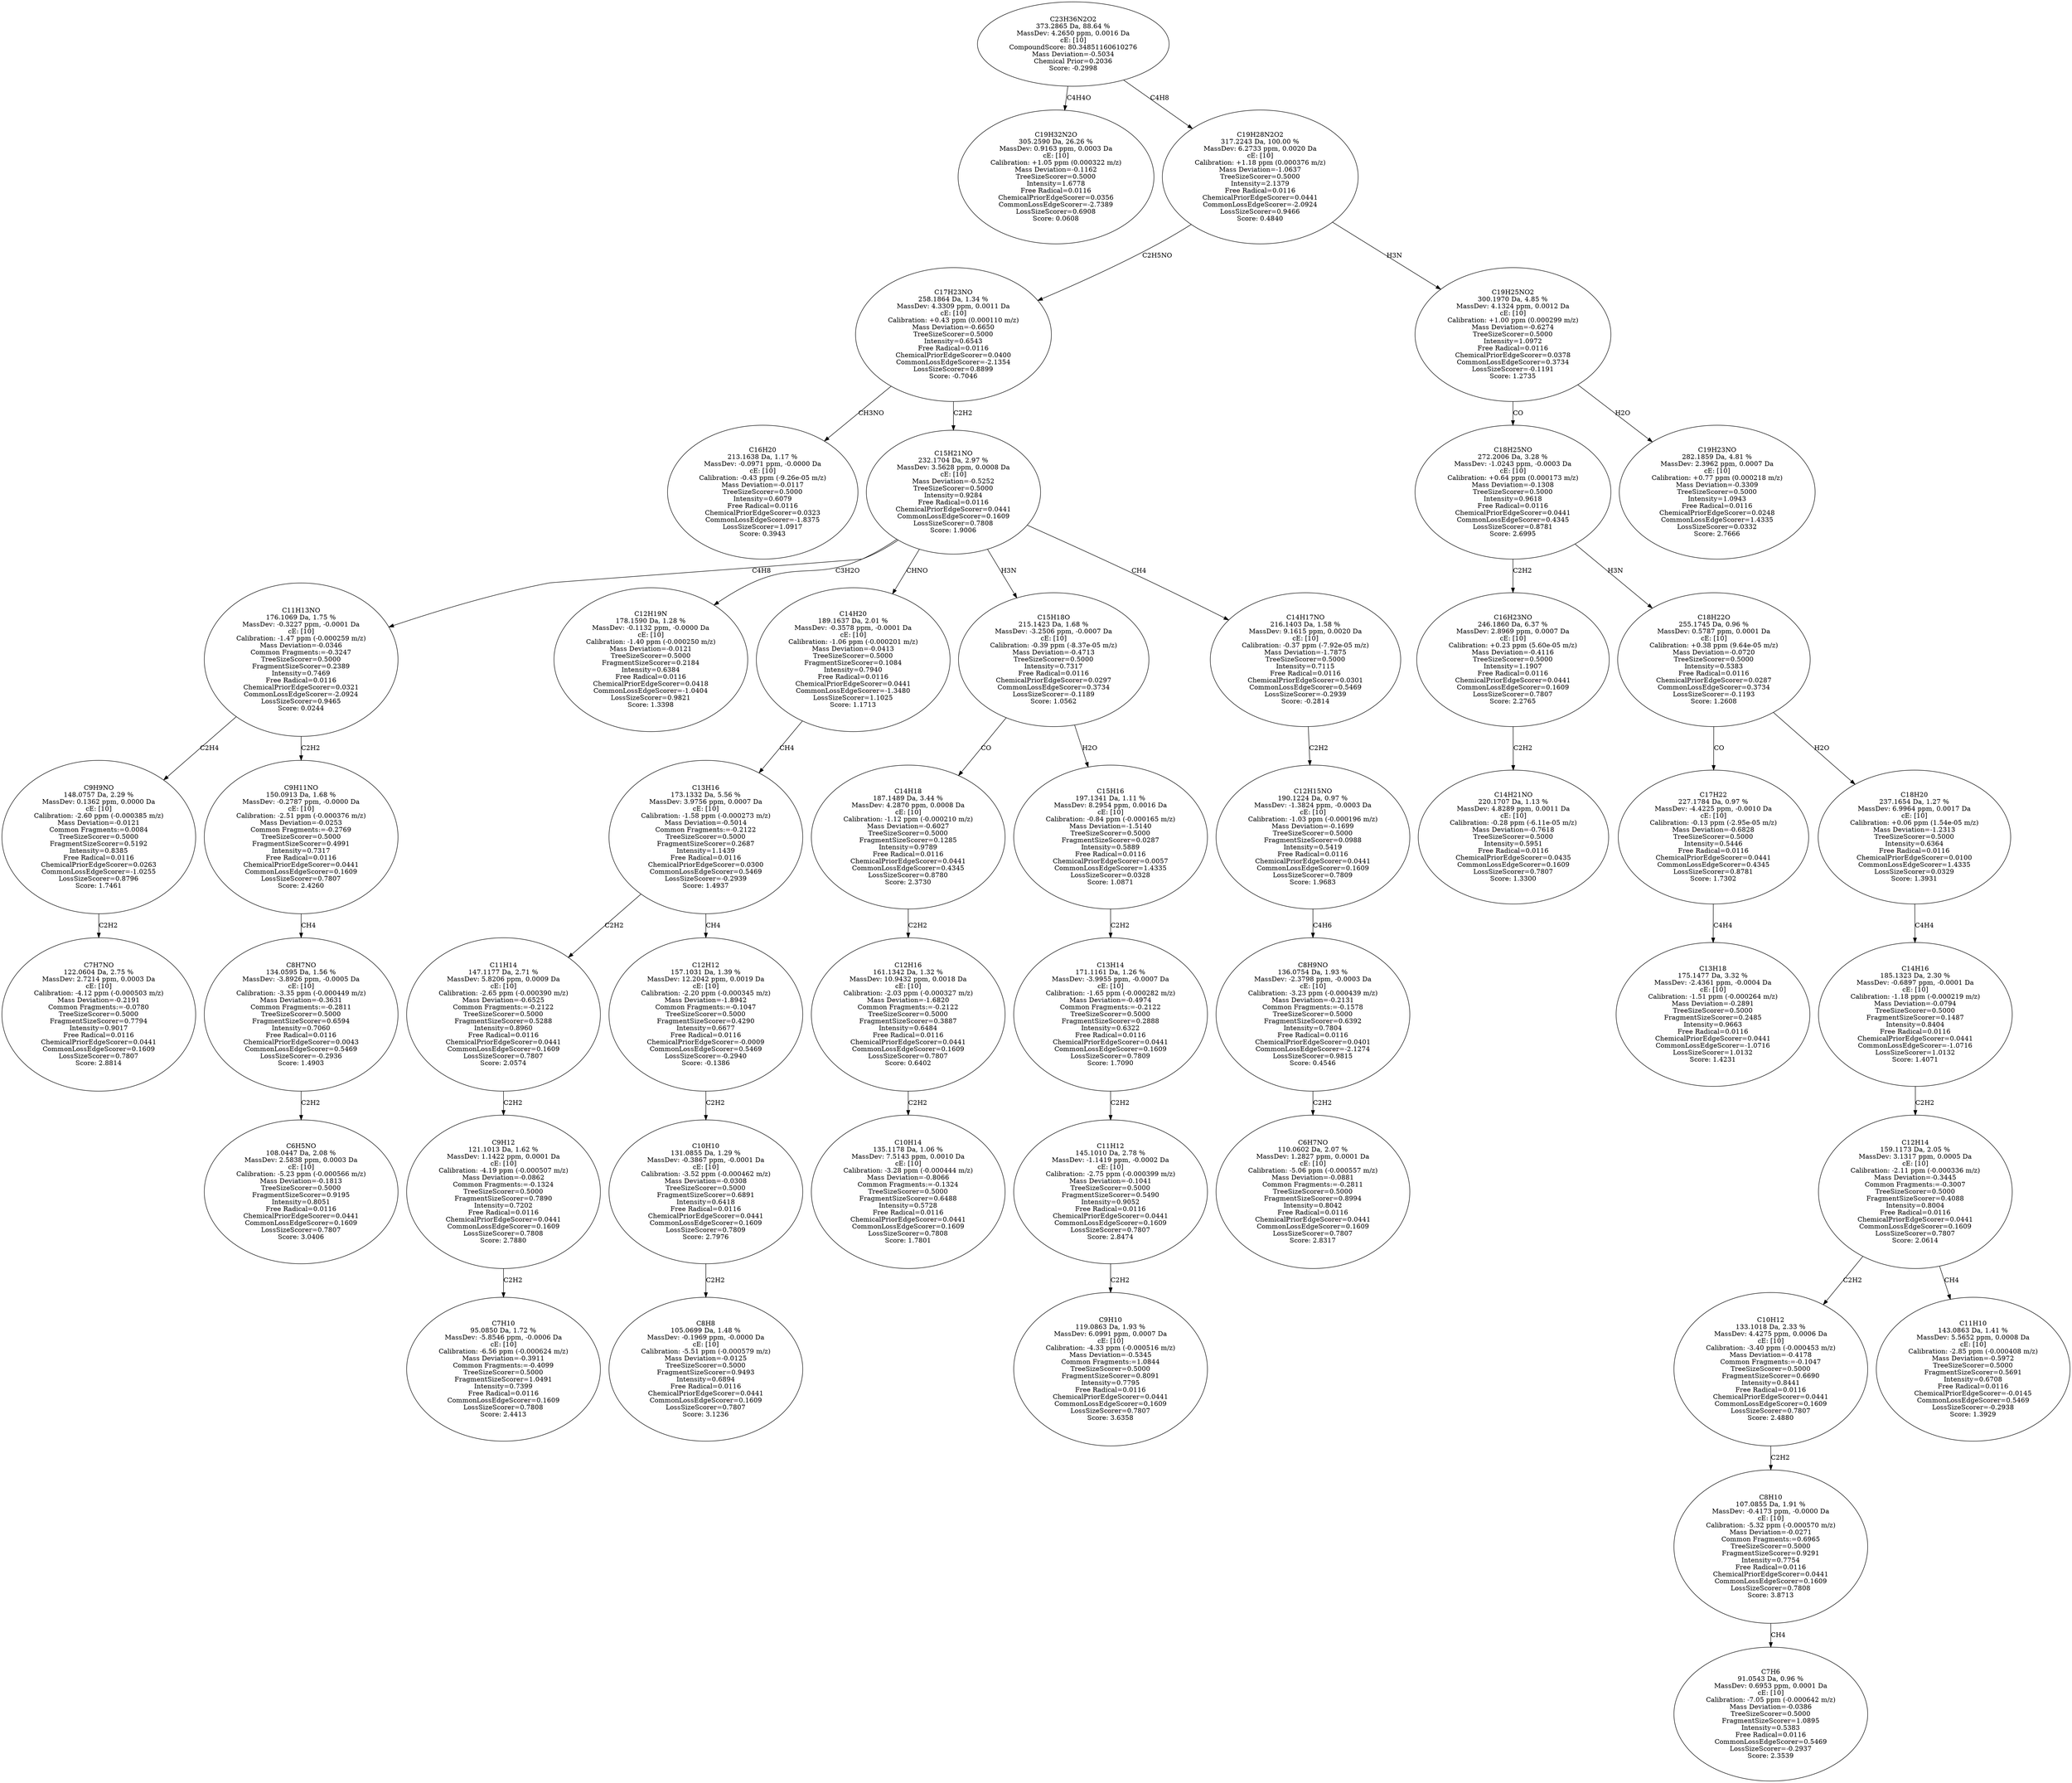 strict digraph {
v1 [label="C19H32N2O\n305.2590 Da, 26.26 %\nMassDev: 0.9163 ppm, 0.0003 Da\ncE: [10]\nCalibration: +1.05 ppm (0.000322 m/z)\nMass Deviation=-0.1162\nTreeSizeScorer=0.5000\nIntensity=1.6778\nFree Radical=0.0116\nChemicalPriorEdgeScorer=0.0356\nCommonLossEdgeScorer=-2.7389\nLossSizeScorer=0.6908\nScore: 0.0608"];
v2 [label="C16H20\n213.1638 Da, 1.17 %\nMassDev: -0.0971 ppm, -0.0000 Da\ncE: [10]\nCalibration: -0.43 ppm (-9.26e-05 m/z)\nMass Deviation=-0.0117\nTreeSizeScorer=0.5000\nIntensity=0.6079\nFree Radical=0.0116\nChemicalPriorEdgeScorer=0.0323\nCommonLossEdgeScorer=-1.8375\nLossSizeScorer=1.0917\nScore: 0.3943"];
v3 [label="C7H7NO\n122.0604 Da, 2.75 %\nMassDev: 2.7214 ppm, 0.0003 Da\ncE: [10]\nCalibration: -4.12 ppm (-0.000503 m/z)\nMass Deviation=-0.2191\nCommon Fragments:=-0.0780\nTreeSizeScorer=0.5000\nFragmentSizeScorer=0.7794\nIntensity=0.9017\nFree Radical=0.0116\nChemicalPriorEdgeScorer=0.0441\nCommonLossEdgeScorer=0.1609\nLossSizeScorer=0.7807\nScore: 2.8814"];
v4 [label="C9H9NO\n148.0757 Da, 2.29 %\nMassDev: 0.1362 ppm, 0.0000 Da\ncE: [10]\nCalibration: -2.60 ppm (-0.000385 m/z)\nMass Deviation=-0.0121\nCommon Fragments:=0.0084\nTreeSizeScorer=0.5000\nFragmentSizeScorer=0.5192\nIntensity=0.8385\nFree Radical=0.0116\nChemicalPriorEdgeScorer=0.0263\nCommonLossEdgeScorer=-1.0255\nLossSizeScorer=0.8796\nScore: 1.7461"];
v5 [label="C6H5NO\n108.0447 Da, 2.08 %\nMassDev: 2.5838 ppm, 0.0003 Da\ncE: [10]\nCalibration: -5.23 ppm (-0.000566 m/z)\nMass Deviation=-0.1813\nTreeSizeScorer=0.5000\nFragmentSizeScorer=0.9195\nIntensity=0.8051\nFree Radical=0.0116\nChemicalPriorEdgeScorer=0.0441\nCommonLossEdgeScorer=0.1609\nLossSizeScorer=0.7807\nScore: 3.0406"];
v6 [label="C8H7NO\n134.0595 Da, 1.56 %\nMassDev: -3.8926 ppm, -0.0005 Da\ncE: [10]\nCalibration: -3.35 ppm (-0.000449 m/z)\nMass Deviation=-0.3631\nCommon Fragments:=-0.2811\nTreeSizeScorer=0.5000\nFragmentSizeScorer=0.6594\nIntensity=0.7060\nFree Radical=0.0116\nChemicalPriorEdgeScorer=0.0043\nCommonLossEdgeScorer=0.5469\nLossSizeScorer=-0.2936\nScore: 1.4903"];
v7 [label="C9H11NO\n150.0913 Da, 1.68 %\nMassDev: -0.2787 ppm, -0.0000 Da\ncE: [10]\nCalibration: -2.51 ppm (-0.000376 m/z)\nMass Deviation=-0.0253\nCommon Fragments:=-0.2769\nTreeSizeScorer=0.5000\nFragmentSizeScorer=0.4991\nIntensity=0.7317\nFree Radical=0.0116\nChemicalPriorEdgeScorer=0.0441\nCommonLossEdgeScorer=0.1609\nLossSizeScorer=0.7807\nScore: 2.4260"];
v8 [label="C11H13NO\n176.1069 Da, 1.75 %\nMassDev: -0.3227 ppm, -0.0001 Da\ncE: [10]\nCalibration: -1.47 ppm (-0.000259 m/z)\nMass Deviation=-0.0346\nCommon Fragments:=-0.3247\nTreeSizeScorer=0.5000\nFragmentSizeScorer=0.2389\nIntensity=0.7469\nFree Radical=0.0116\nChemicalPriorEdgeScorer=0.0321\nCommonLossEdgeScorer=-2.0924\nLossSizeScorer=0.9465\nScore: 0.0244"];
v9 [label="C12H19N\n178.1590 Da, 1.28 %\nMassDev: -0.1132 ppm, -0.0000 Da\ncE: [10]\nCalibration: -1.40 ppm (-0.000250 m/z)\nMass Deviation=-0.0121\nTreeSizeScorer=0.5000\nFragmentSizeScorer=0.2184\nIntensity=0.6384\nFree Radical=0.0116\nChemicalPriorEdgeScorer=0.0418\nCommonLossEdgeScorer=-1.0404\nLossSizeScorer=0.9821\nScore: 1.3398"];
v10 [label="C7H10\n95.0850 Da, 1.72 %\nMassDev: -5.8546 ppm, -0.0006 Da\ncE: [10]\nCalibration: -6.56 ppm (-0.000624 m/z)\nMass Deviation=-0.3911\nCommon Fragments:=-0.4099\nTreeSizeScorer=0.5000\nFragmentSizeScorer=1.0491\nIntensity=0.7399\nFree Radical=0.0116\nCommonLossEdgeScorer=0.1609\nLossSizeScorer=0.7808\nScore: 2.4413"];
v11 [label="C9H12\n121.1013 Da, 1.62 %\nMassDev: 1.1422 ppm, 0.0001 Da\ncE: [10]\nCalibration: -4.19 ppm (-0.000507 m/z)\nMass Deviation=-0.0862\nCommon Fragments:=-0.1324\nTreeSizeScorer=0.5000\nFragmentSizeScorer=0.7890\nIntensity=0.7202\nFree Radical=0.0116\nChemicalPriorEdgeScorer=0.0441\nCommonLossEdgeScorer=0.1609\nLossSizeScorer=0.7808\nScore: 2.7880"];
v12 [label="C11H14\n147.1177 Da, 2.71 %\nMassDev: 5.8206 ppm, 0.0009 Da\ncE: [10]\nCalibration: -2.65 ppm (-0.000390 m/z)\nMass Deviation=-0.6525\nCommon Fragments:=-0.2122\nTreeSizeScorer=0.5000\nFragmentSizeScorer=0.5288\nIntensity=0.8960\nFree Radical=0.0116\nChemicalPriorEdgeScorer=0.0441\nCommonLossEdgeScorer=0.1609\nLossSizeScorer=0.7807\nScore: 2.0574"];
v13 [label="C8H8\n105.0699 Da, 1.48 %\nMassDev: -0.1969 ppm, -0.0000 Da\ncE: [10]\nCalibration: -5.51 ppm (-0.000579 m/z)\nMass Deviation=-0.0125\nTreeSizeScorer=0.5000\nFragmentSizeScorer=0.9493\nIntensity=0.6894\nFree Radical=0.0116\nChemicalPriorEdgeScorer=0.0441\nCommonLossEdgeScorer=0.1609\nLossSizeScorer=0.7807\nScore: 3.1236"];
v14 [label="C10H10\n131.0855 Da, 1.29 %\nMassDev: -0.3867 ppm, -0.0001 Da\ncE: [10]\nCalibration: -3.52 ppm (-0.000462 m/z)\nMass Deviation=-0.0308\nTreeSizeScorer=0.5000\nFragmentSizeScorer=0.6891\nIntensity=0.6418\nFree Radical=0.0116\nChemicalPriorEdgeScorer=0.0441\nCommonLossEdgeScorer=0.1609\nLossSizeScorer=0.7809\nScore: 2.7976"];
v15 [label="C12H12\n157.1031 Da, 1.39 %\nMassDev: 12.2042 ppm, 0.0019 Da\ncE: [10]\nCalibration: -2.20 ppm (-0.000345 m/z)\nMass Deviation=-1.8942\nCommon Fragments:=-0.1047\nTreeSizeScorer=0.5000\nFragmentSizeScorer=0.4290\nIntensity=0.6677\nFree Radical=0.0116\nChemicalPriorEdgeScorer=-0.0009\nCommonLossEdgeScorer=0.5469\nLossSizeScorer=-0.2940\nScore: -0.1386"];
v16 [label="C13H16\n173.1332 Da, 5.56 %\nMassDev: 3.9756 ppm, 0.0007 Da\ncE: [10]\nCalibration: -1.58 ppm (-0.000273 m/z)\nMass Deviation=-0.5014\nCommon Fragments:=-0.2122\nTreeSizeScorer=0.5000\nFragmentSizeScorer=0.2687\nIntensity=1.1439\nFree Radical=0.0116\nChemicalPriorEdgeScorer=0.0300\nCommonLossEdgeScorer=0.5469\nLossSizeScorer=-0.2939\nScore: 1.4937"];
v17 [label="C14H20\n189.1637 Da, 2.01 %\nMassDev: -0.3578 ppm, -0.0001 Da\ncE: [10]\nCalibration: -1.06 ppm (-0.000201 m/z)\nMass Deviation=-0.0413\nTreeSizeScorer=0.5000\nFragmentSizeScorer=0.1084\nIntensity=0.7940\nFree Radical=0.0116\nChemicalPriorEdgeScorer=0.0441\nCommonLossEdgeScorer=-1.3480\nLossSizeScorer=1.1025\nScore: 1.1713"];
v18 [label="C10H14\n135.1178 Da, 1.06 %\nMassDev: 7.5143 ppm, 0.0010 Da\ncE: [10]\nCalibration: -3.28 ppm (-0.000444 m/z)\nMass Deviation=-0.8066\nCommon Fragments:=-0.1324\nTreeSizeScorer=0.5000\nFragmentSizeScorer=0.6488\nIntensity=0.5728\nFree Radical=0.0116\nChemicalPriorEdgeScorer=0.0441\nCommonLossEdgeScorer=0.1609\nLossSizeScorer=0.7808\nScore: 1.7801"];
v19 [label="C12H16\n161.1342 Da, 1.32 %\nMassDev: 10.9432 ppm, 0.0018 Da\ncE: [10]\nCalibration: -2.03 ppm (-0.000327 m/z)\nMass Deviation=-1.6820\nCommon Fragments:=-0.2122\nTreeSizeScorer=0.5000\nFragmentSizeScorer=0.3887\nIntensity=0.6484\nFree Radical=0.0116\nChemicalPriorEdgeScorer=0.0441\nCommonLossEdgeScorer=0.1609\nLossSizeScorer=0.7807\nScore: 0.6402"];
v20 [label="C14H18\n187.1489 Da, 3.44 %\nMassDev: 4.2870 ppm, 0.0008 Da\ncE: [10]\nCalibration: -1.12 ppm (-0.000210 m/z)\nMass Deviation=-0.6027\nTreeSizeScorer=0.5000\nFragmentSizeScorer=0.1285\nIntensity=0.9789\nFree Radical=0.0116\nChemicalPriorEdgeScorer=0.0441\nCommonLossEdgeScorer=0.4345\nLossSizeScorer=0.8780\nScore: 2.3730"];
v21 [label="C9H10\n119.0863 Da, 1.93 %\nMassDev: 6.0991 ppm, 0.0007 Da\ncE: [10]\nCalibration: -4.33 ppm (-0.000516 m/z)\nMass Deviation=-0.5345\nCommon Fragments:=1.0844\nTreeSizeScorer=0.5000\nFragmentSizeScorer=0.8091\nIntensity=0.7795\nFree Radical=0.0116\nChemicalPriorEdgeScorer=0.0441\nCommonLossEdgeScorer=0.1609\nLossSizeScorer=0.7807\nScore: 3.6358"];
v22 [label="C11H12\n145.1010 Da, 2.78 %\nMassDev: -1.1419 ppm, -0.0002 Da\ncE: [10]\nCalibration: -2.75 ppm (-0.000399 m/z)\nMass Deviation=-0.1041\nTreeSizeScorer=0.5000\nFragmentSizeScorer=0.5490\nIntensity=0.9052\nFree Radical=0.0116\nChemicalPriorEdgeScorer=0.0441\nCommonLossEdgeScorer=0.1609\nLossSizeScorer=0.7807\nScore: 2.8474"];
v23 [label="C13H14\n171.1161 Da, 1.26 %\nMassDev: -3.9955 ppm, -0.0007 Da\ncE: [10]\nCalibration: -1.65 ppm (-0.000282 m/z)\nMass Deviation=-0.4974\nCommon Fragments:=-0.2122\nTreeSizeScorer=0.5000\nFragmentSizeScorer=0.2888\nIntensity=0.6322\nFree Radical=0.0116\nChemicalPriorEdgeScorer=0.0441\nCommonLossEdgeScorer=0.1609\nLossSizeScorer=0.7809\nScore: 1.7090"];
v24 [label="C15H16\n197.1341 Da, 1.11 %\nMassDev: 8.2954 ppm, 0.0016 Da\ncE: [10]\nCalibration: -0.84 ppm (-0.000165 m/z)\nMass Deviation=-1.5140\nTreeSizeScorer=0.5000\nFragmentSizeScorer=0.0287\nIntensity=0.5889\nFree Radical=0.0116\nChemicalPriorEdgeScorer=0.0057\nCommonLossEdgeScorer=1.4335\nLossSizeScorer=0.0328\nScore: 1.0871"];
v25 [label="C15H18O\n215.1423 Da, 1.68 %\nMassDev: -3.2506 ppm, -0.0007 Da\ncE: [10]\nCalibration: -0.39 ppm (-8.37e-05 m/z)\nMass Deviation=-0.4713\nTreeSizeScorer=0.5000\nIntensity=0.7317\nFree Radical=0.0116\nChemicalPriorEdgeScorer=0.0297\nCommonLossEdgeScorer=0.3734\nLossSizeScorer=-0.1189\nScore: 1.0562"];
v26 [label="C6H7NO\n110.0602 Da, 2.07 %\nMassDev: 1.2827 ppm, 0.0001 Da\ncE: [10]\nCalibration: -5.06 ppm (-0.000557 m/z)\nMass Deviation=-0.0881\nCommon Fragments:=-0.2811\nTreeSizeScorer=0.5000\nFragmentSizeScorer=0.8994\nIntensity=0.8042\nFree Radical=0.0116\nChemicalPriorEdgeScorer=0.0441\nCommonLossEdgeScorer=0.1609\nLossSizeScorer=0.7807\nScore: 2.8317"];
v27 [label="C8H9NO\n136.0754 Da, 1.93 %\nMassDev: -2.3798 ppm, -0.0003 Da\ncE: [10]\nCalibration: -3.23 ppm (-0.000439 m/z)\nMass Deviation=-0.2131\nCommon Fragments:=-0.1578\nTreeSizeScorer=0.5000\nFragmentSizeScorer=0.6392\nIntensity=0.7804\nFree Radical=0.0116\nChemicalPriorEdgeScorer=0.0401\nCommonLossEdgeScorer=-2.1274\nLossSizeScorer=0.9815\nScore: 0.4546"];
v28 [label="C12H15NO\n190.1224 Da, 0.97 %\nMassDev: -1.3824 ppm, -0.0003 Da\ncE: [10]\nCalibration: -1.03 ppm (-0.000196 m/z)\nMass Deviation=-0.1699\nTreeSizeScorer=0.5000\nFragmentSizeScorer=0.0988\nIntensity=0.5419\nFree Radical=0.0116\nChemicalPriorEdgeScorer=0.0441\nCommonLossEdgeScorer=0.1609\nLossSizeScorer=0.7809\nScore: 1.9683"];
v29 [label="C14H17NO\n216.1403 Da, 1.58 %\nMassDev: 9.1615 ppm, 0.0020 Da\ncE: [10]\nCalibration: -0.37 ppm (-7.92e-05 m/z)\nMass Deviation=-1.7875\nTreeSizeScorer=0.5000\nIntensity=0.7115\nFree Radical=0.0116\nChemicalPriorEdgeScorer=0.0301\nCommonLossEdgeScorer=0.5469\nLossSizeScorer=-0.2939\nScore: -0.2814"];
v30 [label="C15H21NO\n232.1704 Da, 2.97 %\nMassDev: 3.5628 ppm, 0.0008 Da\ncE: [10]\nMass Deviation=-0.5252\nTreeSizeScorer=0.5000\nIntensity=0.9284\nFree Radical=0.0116\nChemicalPriorEdgeScorer=0.0441\nCommonLossEdgeScorer=0.1609\nLossSizeScorer=0.7808\nScore: 1.9006"];
v31 [label="C17H23NO\n258.1864 Da, 1.34 %\nMassDev: 4.3309 ppm, 0.0011 Da\ncE: [10]\nCalibration: +0.43 ppm (0.000110 m/z)\nMass Deviation=-0.6650\nTreeSizeScorer=0.5000\nIntensity=0.6543\nFree Radical=0.0116\nChemicalPriorEdgeScorer=0.0400\nCommonLossEdgeScorer=-2.1354\nLossSizeScorer=0.8899\nScore: -0.7046"];
v32 [label="C14H21NO\n220.1707 Da, 1.13 %\nMassDev: 4.8289 ppm, 0.0011 Da\ncE: [10]\nCalibration: -0.28 ppm (-6.11e-05 m/z)\nMass Deviation=-0.7618\nTreeSizeScorer=0.5000\nIntensity=0.5951\nFree Radical=0.0116\nChemicalPriorEdgeScorer=0.0435\nCommonLossEdgeScorer=0.1609\nLossSizeScorer=0.7807\nScore: 1.3300"];
v33 [label="C16H23NO\n246.1860 Da, 6.37 %\nMassDev: 2.8969 ppm, 0.0007 Da\ncE: [10]\nCalibration: +0.23 ppm (5.60e-05 m/z)\nMass Deviation=-0.4116\nTreeSizeScorer=0.5000\nIntensity=1.1907\nFree Radical=0.0116\nChemicalPriorEdgeScorer=0.0441\nCommonLossEdgeScorer=0.1609\nLossSizeScorer=0.7807\nScore: 2.2765"];
v34 [label="C13H18\n175.1477 Da, 3.32 %\nMassDev: -2.4361 ppm, -0.0004 Da\ncE: [10]\nCalibration: -1.51 ppm (-0.000264 m/z)\nMass Deviation=-0.2891\nTreeSizeScorer=0.5000\nFragmentSizeScorer=0.2485\nIntensity=0.9663\nFree Radical=0.0116\nChemicalPriorEdgeScorer=0.0441\nCommonLossEdgeScorer=-1.0716\nLossSizeScorer=1.0132\nScore: 1.4231"];
v35 [label="C17H22\n227.1784 Da, 0.97 %\nMassDev: -4.4225 ppm, -0.0010 Da\ncE: [10]\nCalibration: -0.13 ppm (-2.95e-05 m/z)\nMass Deviation=-0.6828\nTreeSizeScorer=0.5000\nIntensity=0.5446\nFree Radical=0.0116\nChemicalPriorEdgeScorer=0.0441\nCommonLossEdgeScorer=0.4345\nLossSizeScorer=0.8781\nScore: 1.7302"];
v36 [label="C7H6\n91.0543 Da, 0.96 %\nMassDev: 0.6953 ppm, 0.0001 Da\ncE: [10]\nCalibration: -7.05 ppm (-0.000642 m/z)\nMass Deviation=-0.0386\nTreeSizeScorer=0.5000\nFragmentSizeScorer=1.0895\nIntensity=0.5383\nFree Radical=0.0116\nCommonLossEdgeScorer=0.5469\nLossSizeScorer=-0.2937\nScore: 2.3539"];
v37 [label="C8H10\n107.0855 Da, 1.91 %\nMassDev: -0.4173 ppm, -0.0000 Da\ncE: [10]\nCalibration: -5.32 ppm (-0.000570 m/z)\nMass Deviation=-0.0271\nCommon Fragments:=0.6965\nTreeSizeScorer=0.5000\nFragmentSizeScorer=0.9291\nIntensity=0.7754\nFree Radical=0.0116\nChemicalPriorEdgeScorer=0.0441\nCommonLossEdgeScorer=0.1609\nLossSizeScorer=0.7808\nScore: 3.8713"];
v38 [label="C10H12\n133.1018 Da, 2.33 %\nMassDev: 4.4275 ppm, 0.0006 Da\ncE: [10]\nCalibration: -3.40 ppm (-0.000453 m/z)\nMass Deviation=-0.4178\nCommon Fragments:=-0.1047\nTreeSizeScorer=0.5000\nFragmentSizeScorer=0.6690\nIntensity=0.8441\nFree Radical=0.0116\nChemicalPriorEdgeScorer=0.0441\nCommonLossEdgeScorer=0.1609\nLossSizeScorer=0.7807\nScore: 2.4880"];
v39 [label="C11H10\n143.0863 Da, 1.41 %\nMassDev: 5.5652 ppm, 0.0008 Da\ncE: [10]\nCalibration: -2.85 ppm (-0.000408 m/z)\nMass Deviation=-0.5972\nTreeSizeScorer=0.5000\nFragmentSizeScorer=0.5691\nIntensity=0.6708\nFree Radical=0.0116\nChemicalPriorEdgeScorer=-0.0145\nCommonLossEdgeScorer=0.5469\nLossSizeScorer=-0.2938\nScore: 1.3929"];
v40 [label="C12H14\n159.1173 Da, 2.05 %\nMassDev: 3.1317 ppm, 0.0005 Da\ncE: [10]\nCalibration: -2.11 ppm (-0.000336 m/z)\nMass Deviation=-0.3445\nCommon Fragments:=-0.3007\nTreeSizeScorer=0.5000\nFragmentSizeScorer=0.4088\nIntensity=0.8004\nFree Radical=0.0116\nChemicalPriorEdgeScorer=0.0441\nCommonLossEdgeScorer=0.1609\nLossSizeScorer=0.7807\nScore: 2.0614"];
v41 [label="C14H16\n185.1323 Da, 2.30 %\nMassDev: -0.6897 ppm, -0.0001 Da\ncE: [10]\nCalibration: -1.18 ppm (-0.000219 m/z)\nMass Deviation=-0.0794\nTreeSizeScorer=0.5000\nFragmentSizeScorer=0.1487\nIntensity=0.8404\nFree Radical=0.0116\nChemicalPriorEdgeScorer=0.0441\nCommonLossEdgeScorer=-1.0716\nLossSizeScorer=1.0132\nScore: 1.4071"];
v42 [label="C18H20\n237.1654 Da, 1.27 %\nMassDev: 6.9964 ppm, 0.0017 Da\ncE: [10]\nCalibration: +0.06 ppm (1.54e-05 m/z)\nMass Deviation=-1.2313\nTreeSizeScorer=0.5000\nIntensity=0.6364\nFree Radical=0.0116\nChemicalPriorEdgeScorer=0.0100\nCommonLossEdgeScorer=1.4335\nLossSizeScorer=0.0329\nScore: 1.3931"];
v43 [label="C18H22O\n255.1745 Da, 0.96 %\nMassDev: 0.5787 ppm, 0.0001 Da\ncE: [10]\nCalibration: +0.38 ppm (9.64e-05 m/z)\nMass Deviation=-0.0720\nTreeSizeScorer=0.5000\nIntensity=0.5383\nFree Radical=0.0116\nChemicalPriorEdgeScorer=0.0287\nCommonLossEdgeScorer=0.3734\nLossSizeScorer=-0.1193\nScore: 1.2608"];
v44 [label="C18H25NO\n272.2006 Da, 3.28 %\nMassDev: -1.0243 ppm, -0.0003 Da\ncE: [10]\nCalibration: +0.64 ppm (0.000173 m/z)\nMass Deviation=-0.1308\nTreeSizeScorer=0.5000\nIntensity=0.9618\nFree Radical=0.0116\nChemicalPriorEdgeScorer=0.0441\nCommonLossEdgeScorer=0.4345\nLossSizeScorer=0.8781\nScore: 2.6995"];
v45 [label="C19H23NO\n282.1859 Da, 4.81 %\nMassDev: 2.3962 ppm, 0.0007 Da\ncE: [10]\nCalibration: +0.77 ppm (0.000218 m/z)\nMass Deviation=-0.3309\nTreeSizeScorer=0.5000\nIntensity=1.0943\nFree Radical=0.0116\nChemicalPriorEdgeScorer=0.0248\nCommonLossEdgeScorer=1.4335\nLossSizeScorer=0.0332\nScore: 2.7666"];
v46 [label="C19H25NO2\n300.1970 Da, 4.85 %\nMassDev: 4.1324 ppm, 0.0012 Da\ncE: [10]\nCalibration: +1.00 ppm (0.000299 m/z)\nMass Deviation=-0.6274\nTreeSizeScorer=0.5000\nIntensity=1.0972\nFree Radical=0.0116\nChemicalPriorEdgeScorer=0.0378\nCommonLossEdgeScorer=0.3734\nLossSizeScorer=-0.1191\nScore: 1.2735"];
v47 [label="C19H28N2O2\n317.2243 Da, 100.00 %\nMassDev: 6.2733 ppm, 0.0020 Da\ncE: [10]\nCalibration: +1.18 ppm (0.000376 m/z)\nMass Deviation=-1.0637\nTreeSizeScorer=0.5000\nIntensity=2.1379\nFree Radical=0.0116\nChemicalPriorEdgeScorer=0.0441\nCommonLossEdgeScorer=-2.0924\nLossSizeScorer=0.9466\nScore: 0.4840"];
v48 [label="C23H36N2O2\n373.2865 Da, 88.64 %\nMassDev: 4.2650 ppm, 0.0016 Da\ncE: [10]\nCompoundScore: 80.34851160610276\nMass Deviation=-0.5034\nChemical Prior=0.2036\nScore: -0.2998"];
v48 -> v1 [label="C4H4O"];
v31 -> v2 [label="CH3NO"];
v4 -> v3 [label="C2H2"];
v8 -> v4 [label="C2H4"];
v6 -> v5 [label="C2H2"];
v7 -> v6 [label="CH4"];
v8 -> v7 [label="C2H2"];
v30 -> v8 [label="C4H8"];
v30 -> v9 [label="C3H2O"];
v11 -> v10 [label="C2H2"];
v12 -> v11 [label="C2H2"];
v16 -> v12 [label="C2H2"];
v14 -> v13 [label="C2H2"];
v15 -> v14 [label="C2H2"];
v16 -> v15 [label="CH4"];
v17 -> v16 [label="CH4"];
v30 -> v17 [label="CHNO"];
v19 -> v18 [label="C2H2"];
v20 -> v19 [label="C2H2"];
v25 -> v20 [label="CO"];
v22 -> v21 [label="C2H2"];
v23 -> v22 [label="C2H2"];
v24 -> v23 [label="C2H2"];
v25 -> v24 [label="H2O"];
v30 -> v25 [label="H3N"];
v27 -> v26 [label="C2H2"];
v28 -> v27 [label="C4H6"];
v29 -> v28 [label="C2H2"];
v30 -> v29 [label="CH4"];
v31 -> v30 [label="C2H2"];
v47 -> v31 [label="C2H5NO"];
v33 -> v32 [label="C2H2"];
v44 -> v33 [label="C2H2"];
v35 -> v34 [label="C4H4"];
v43 -> v35 [label="CO"];
v37 -> v36 [label="CH4"];
v38 -> v37 [label="C2H2"];
v40 -> v38 [label="C2H2"];
v40 -> v39 [label="CH4"];
v41 -> v40 [label="C2H2"];
v42 -> v41 [label="C4H4"];
v43 -> v42 [label="H2O"];
v44 -> v43 [label="H3N"];
v46 -> v44 [label="CO"];
v46 -> v45 [label="H2O"];
v47 -> v46 [label="H3N"];
v48 -> v47 [label="C4H8"];
}